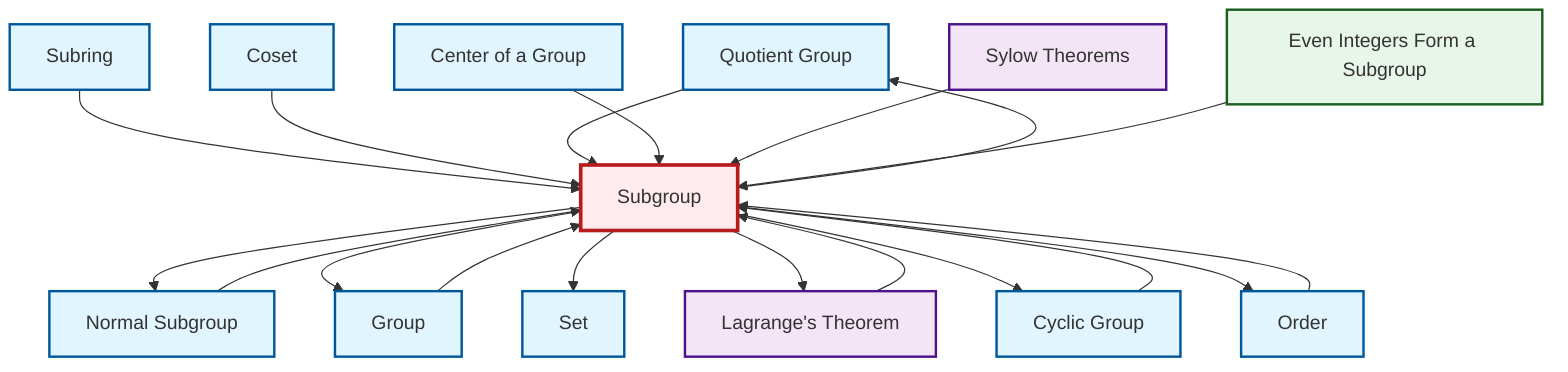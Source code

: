 graph TD
    classDef definition fill:#e1f5fe,stroke:#01579b,stroke-width:2px
    classDef theorem fill:#f3e5f5,stroke:#4a148c,stroke-width:2px
    classDef axiom fill:#fff3e0,stroke:#e65100,stroke-width:2px
    classDef example fill:#e8f5e9,stroke:#1b5e20,stroke-width:2px
    classDef current fill:#ffebee,stroke:#b71c1c,stroke-width:3px
    def-quotient-group["Quotient Group"]:::definition
    def-set["Set"]:::definition
    thm-lagrange["Lagrange's Theorem"]:::theorem
    ex-even-integers-subgroup["Even Integers Form a Subgroup"]:::example
    def-subgroup["Subgroup"]:::definition
    thm-sylow["Sylow Theorems"]:::theorem
    def-coset["Coset"]:::definition
    def-subring["Subring"]:::definition
    def-normal-subgroup["Normal Subgroup"]:::definition
    def-center-of-group["Center of a Group"]:::definition
    def-order["Order"]:::definition
    def-cyclic-group["Cyclic Group"]:::definition
    def-group["Group"]:::definition
    def-subgroup --> def-normal-subgroup
    def-subring --> def-subgroup
    def-coset --> def-subgroup
    def-cyclic-group --> def-subgroup
    def-subgroup --> def-group
    thm-lagrange --> def-subgroup
    def-normal-subgroup --> def-subgroup
    def-quotient-group --> def-subgroup
    def-order --> def-subgroup
    def-subgroup --> def-quotient-group
    def-center-of-group --> def-subgroup
    thm-sylow --> def-subgroup
    def-subgroup --> def-set
    def-subgroup --> thm-lagrange
    def-subgroup --> def-cyclic-group
    def-group --> def-subgroup
    def-subgroup --> def-order
    ex-even-integers-subgroup --> def-subgroup
    class def-subgroup current